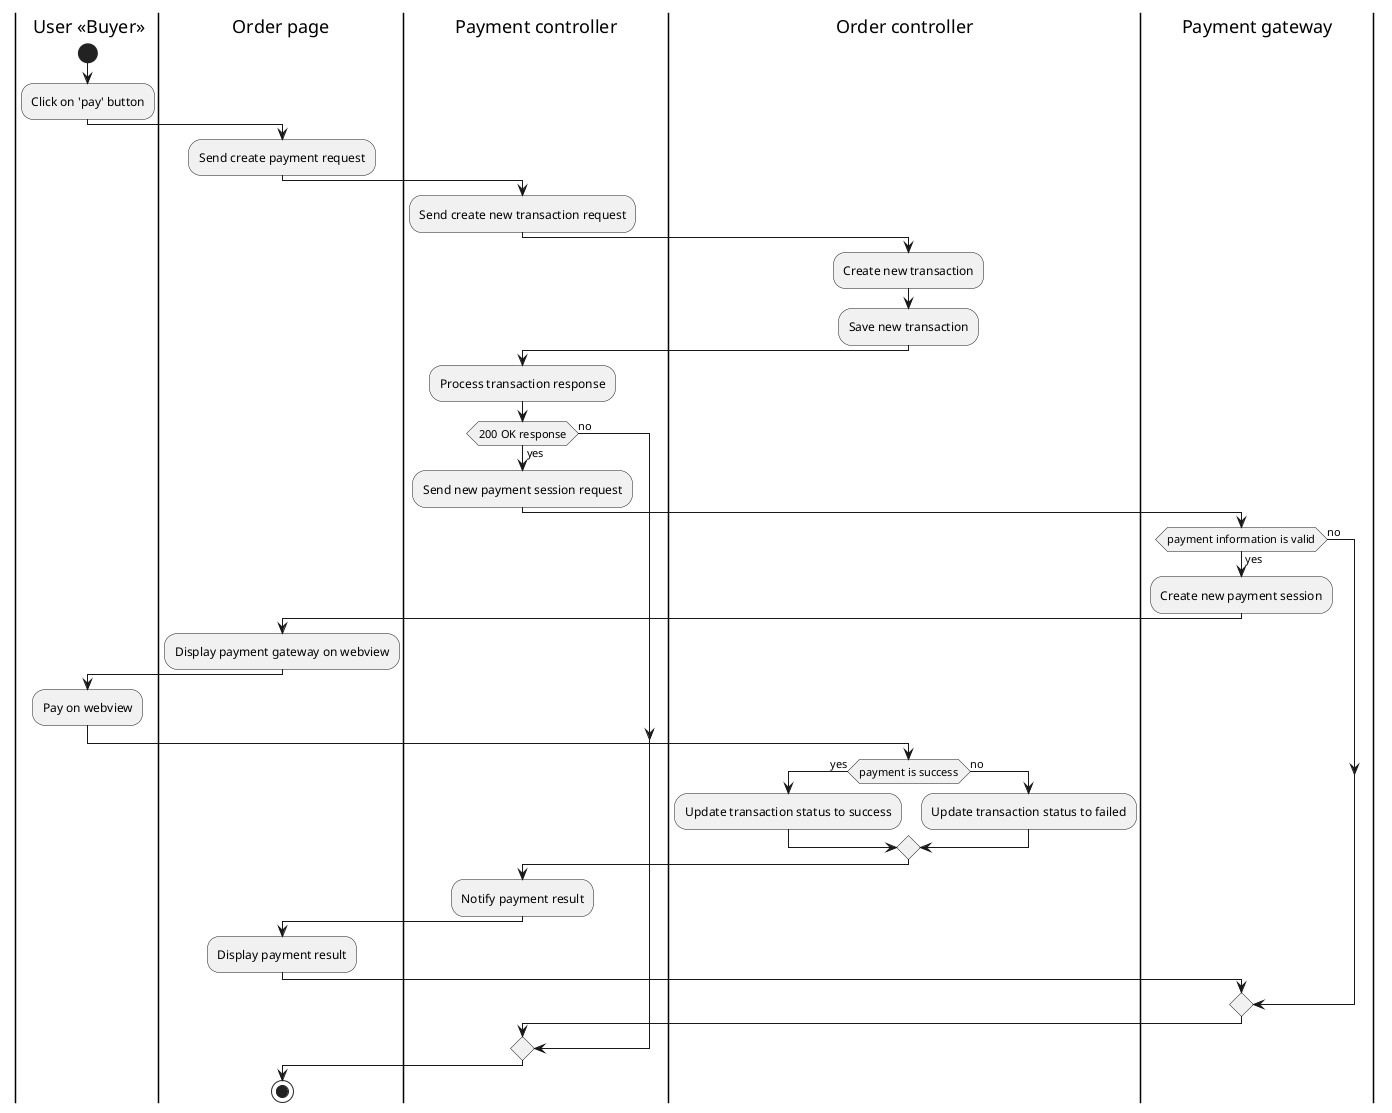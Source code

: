 @startuml
|Buyer| User <<Buyer>>
|Order page|
|Payment controller|
|Order controller|
|Payment gateway|

|Buyer|
start
:Click on 'pay' button;
|Order page|
:Send create payment request;
|Payment controller|
:Send create new transaction request;
|Order controller|
:Create new transaction;
:Save new transaction;
|Payment controller|
:Process transaction response;
if (200 OK response) then (yes)
:Send new payment session request;
|Payment gateway|
if (payment information is valid) then (yes)
:Create new payment session;
|Order page|
:Display payment gateway on webview;
|Buyer|
:Pay on webview;
|Order controller|
if (payment is success) then (yes)
:Update transaction status to success;
else (no)
:Update transaction status to failed;
endif
|Payment controller|
:Notify payment result;
|Order page|
:Display payment result;
else (no)
endif
else (no)
endif
stop
@enduml
